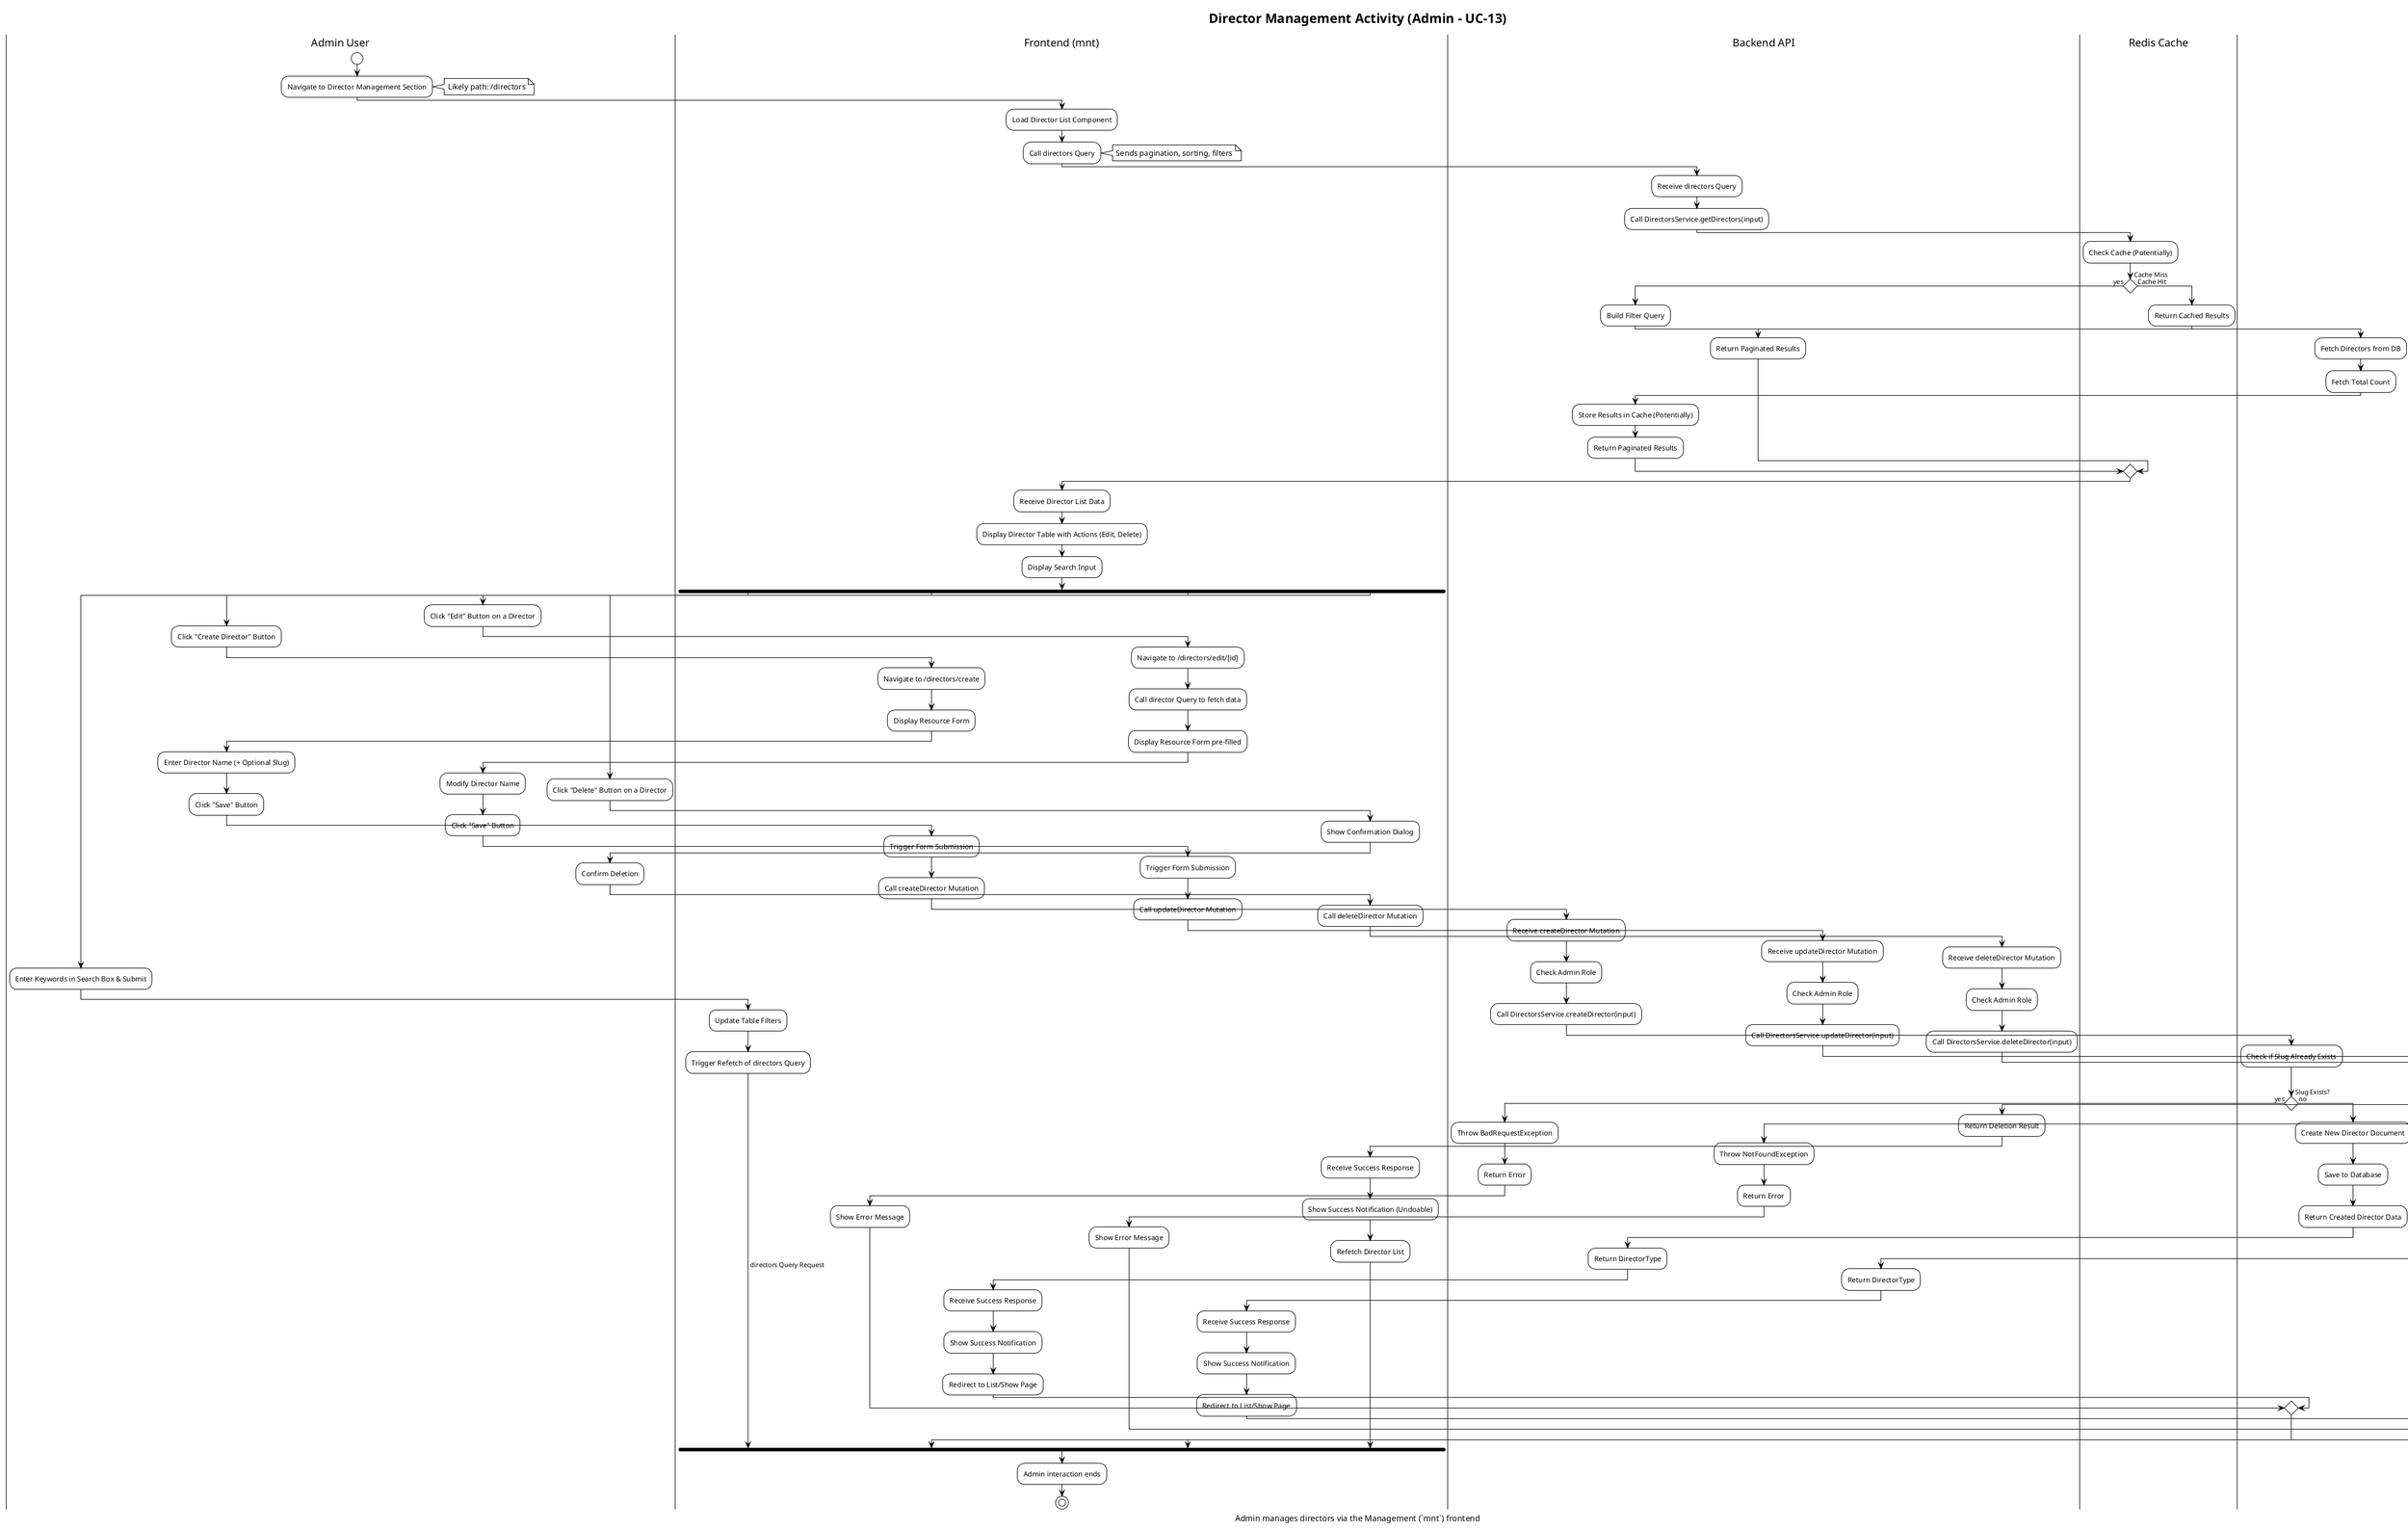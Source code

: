 @startuml UC-13 Director Management Activity Diagram
!theme plain
skinparam ConditionStyle diamond

title Director Management Activity (Admin - UC-13)
caption Admin manages directors via the Management (`mnt`) frontend

|Admin User|
start
:Navigate to Director Management Section;
note right: Likely path: /directors

|Frontend (mnt)|
:Load Director List Component;
:Call directors Query;
note right: Sends pagination, sorting, filters

|Backend API|
:Receive directors Query;
:Call DirectorsService.getDirectors(input);
|Redis Cache|
:Check Cache (Potentially);
if (Cache Miss) then (yes)
  |Backend API|
  :Build Filter Query;
  |Database|
  :Fetch Directors from DB;
  :Fetch Total Count;
  |Backend API|
  :Store Results in Cache (Potentially);
  :Return Paginated Results;
else (Cache Hit)
  |Redis Cache|
  :Return Cached Results;
  |Backend API|
  :Return Paginated Results;
endif

|Frontend (mnt)|
:Receive Director List Data;
:Display Director Table with Actions (Edit, Delete);
:Display Search Input;

fork
  |Admin User|
  :Enter Keywords in Search Box & Submit;
  |Frontend (mnt)|
  :Update Table Filters;
  :Trigger Refetch of directors Query;
  -> directors Query Request;
fork again
  |Admin User|
  :Click "Create Director" Button;
  |Frontend (mnt)|
  :Navigate to /directors/create;
  :Display Resource Form;
  |Admin User|
  :Enter Director Name (+ Optional Slug);
  :Click "Save" Button;
  |Frontend (mnt)|
  :Trigger Form Submission;
  :Call createDirector Mutation;
  |Backend API|
  :Receive createDirector Mutation;
  :Check Admin Role;
  :Call DirectorsService.createDirector(input);
  |Database|
  :Check if Slug Already Exists;
  if (Slug Exists?) then (yes)
    |Backend API|
    :Throw BadRequestException;
    :Return Error;
    |Frontend (mnt)|
    :Show Error Message;
  else (no)
    |Database|
    :Create New Director Document;
    :Save to Database;
    :Return Created Director Data;
    |Backend API|
    :Return DirectorType;
    |Frontend (mnt)|
    :Receive Success Response;
    :Show Success Notification;
    :Redirect to List/Show Page;
  endif
fork again
  |Admin User|
  :Click "Edit" Button on a Director;
  |Frontend (mnt)|
  :Navigate to /directors/edit/[id];
  :Call director Query to fetch data;
  :Display Resource Form pre-filled;
  |Admin User|
  :Modify Director Name;
  :Click "Save" Button;
  |Frontend (mnt)|
  :Trigger Form Submission;
  :Call updateDirector Mutation;
  |Backend API|
  :Receive updateDirector Mutation;
  :Check Admin Role;
  :Call DirectorsService.updateDirector(input);
  |Database|
  :Find Director by ID;
  if (Director Not Found?) then (yes)
    |Backend API|
    :Throw NotFoundException;
    :Return Error;
    |Frontend (mnt)|
    :Show Error Message;
  else (no)
    |Database|
    :Update Director Name Field;
    :Save to Database;
    :Return Updated Director Data;
    |Backend API|
    :Return DirectorType;
    |Frontend (mnt)|
    :Receive Success Response;
    :Show Success Notification;
    :Redirect to List/Show Page;
  endif
fork again
  |Admin User|
  :Click "Delete" Button on a Director;
  |Frontend (mnt)|
  :Show Confirmation Dialog;
  |Admin User|
  :Confirm Deletion;
  |Frontend (mnt)|
  :Call deleteDirector Mutation;
  |Backend API|
  :Receive deleteDirector Mutation;
  :Check Admin Role;
  :Call DirectorsService.deleteDirector(input);
  |Database|
  :Delete Director from Database by ID;
  |Backend API|
  :Return Deletion Result;
  |Frontend (mnt)|
  :Receive Success Response;
  :Show Success Notification (Undoable);
  :Refetch Director List;
end fork

:Admin interaction ends;
stop

@enduml
